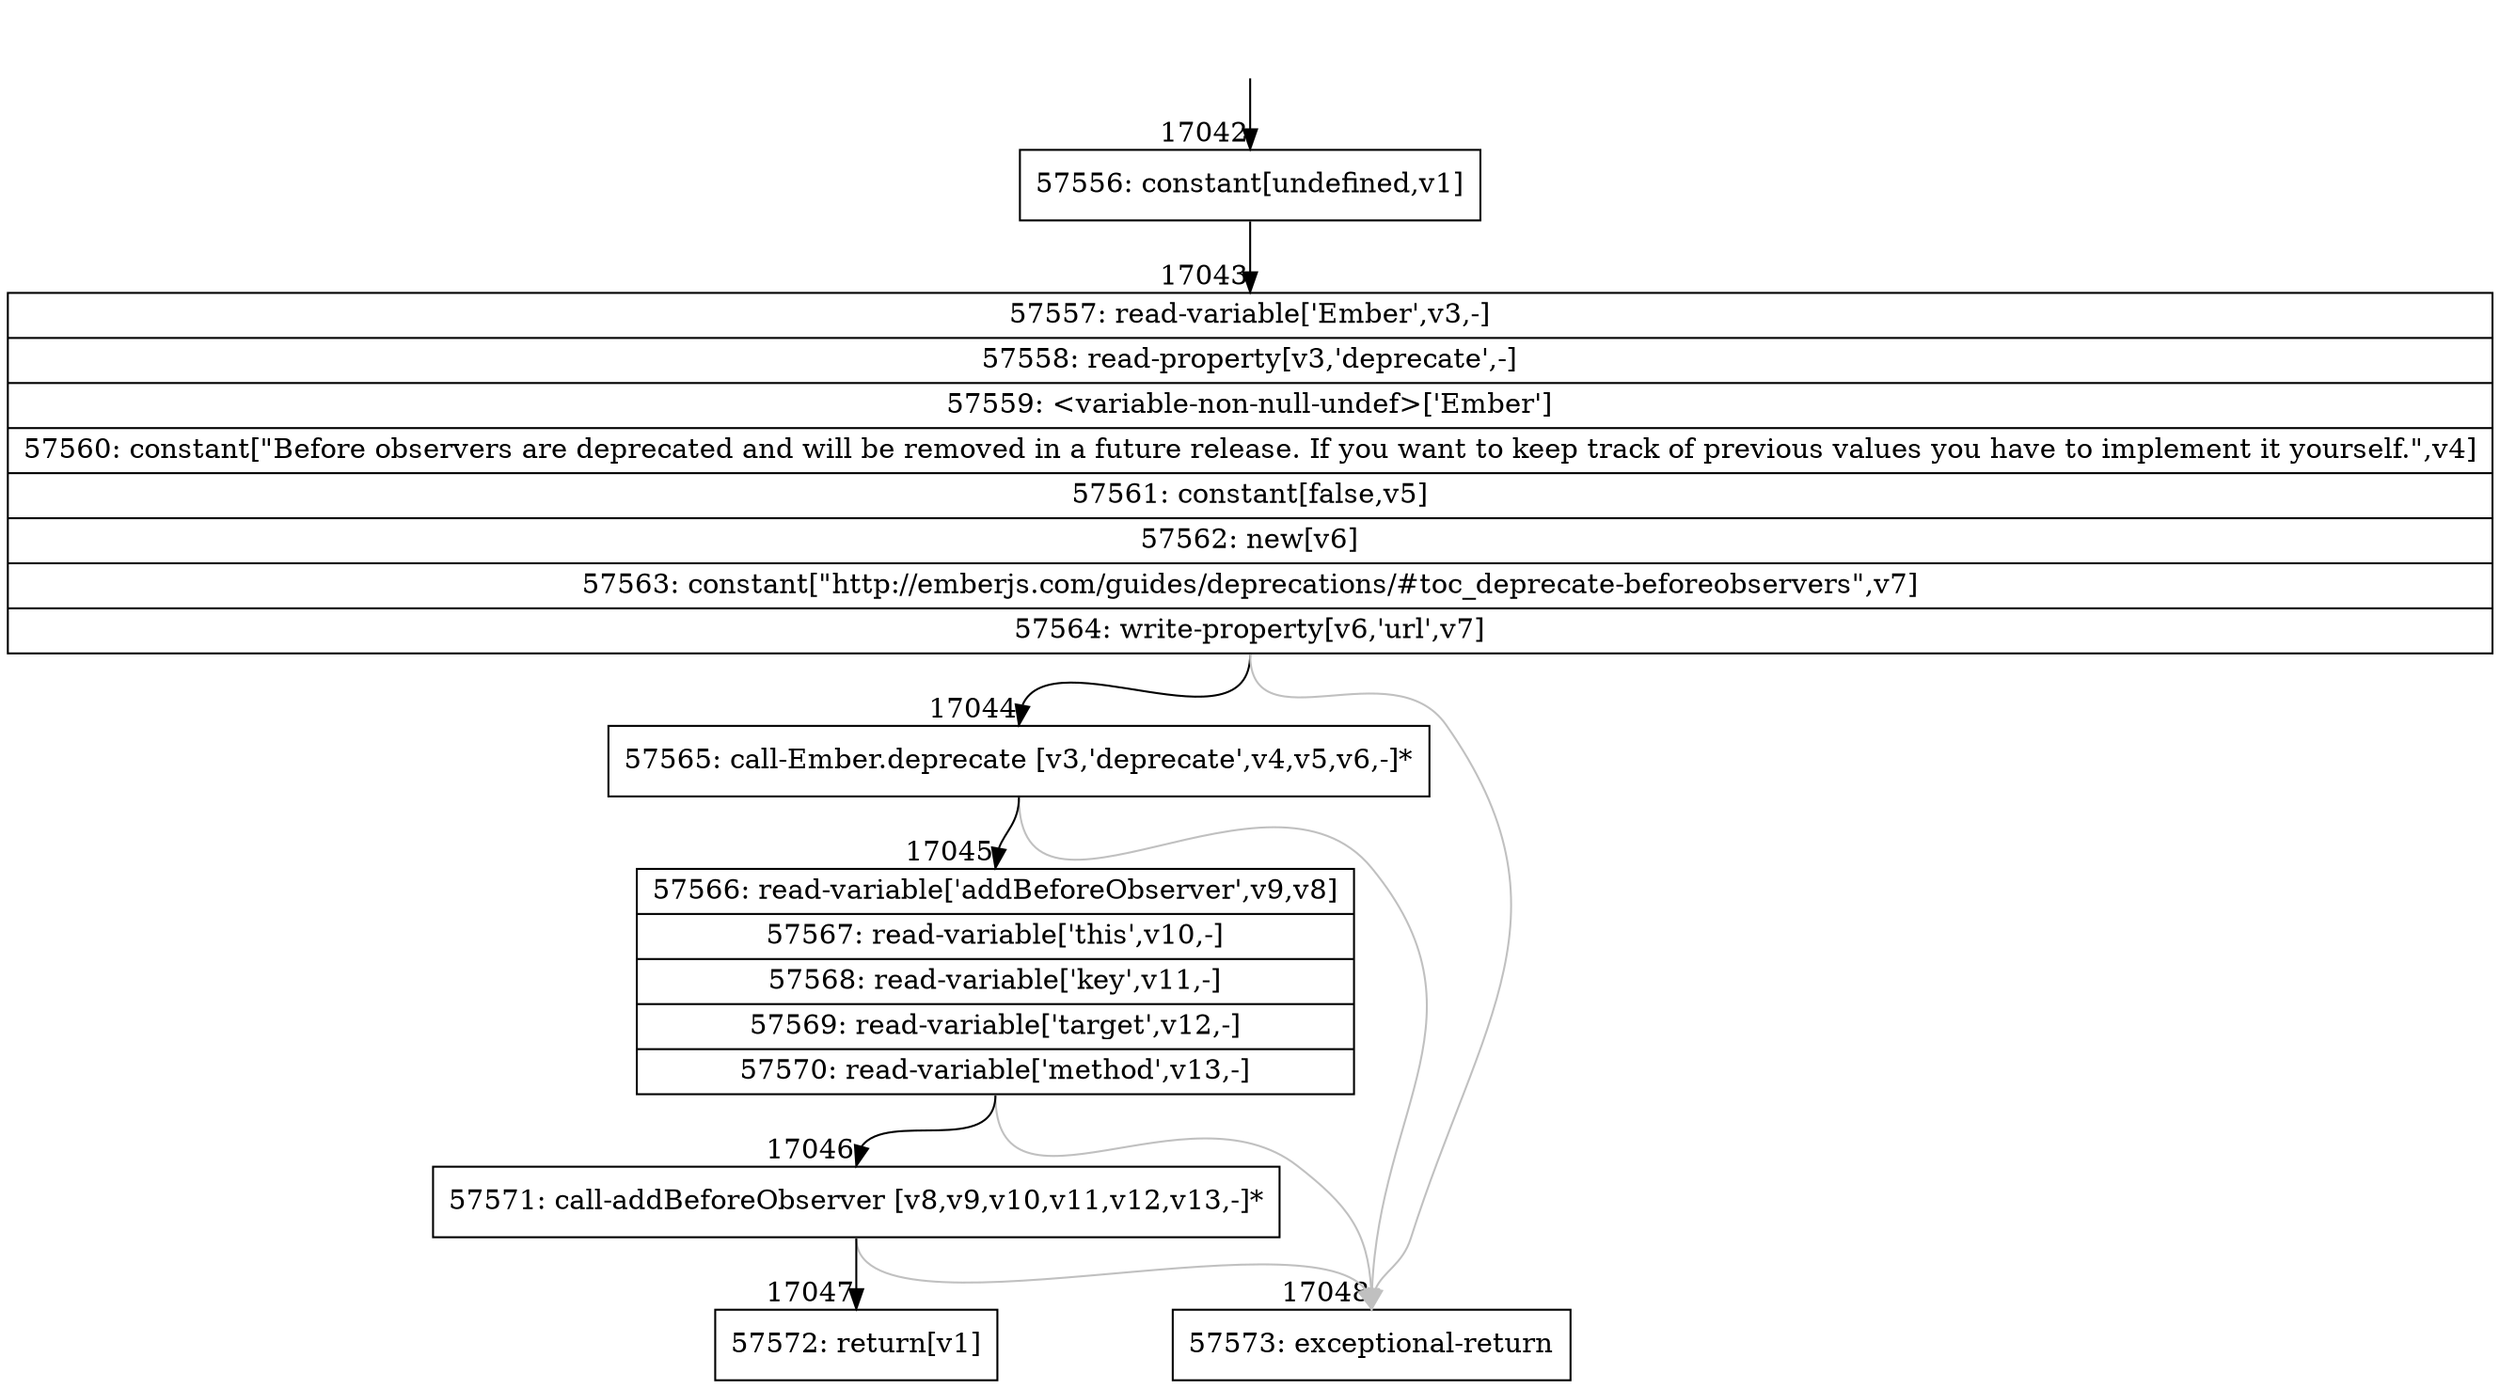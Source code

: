 digraph {
rankdir="TD"
BB_entry1463[shape=none,label=""];
BB_entry1463 -> BB17042 [tailport=s, headport=n, headlabel="    17042"]
BB17042 [shape=record label="{57556: constant[undefined,v1]}" ] 
BB17042 -> BB17043 [tailport=s, headport=n, headlabel="      17043"]
BB17043 [shape=record label="{57557: read-variable['Ember',v3,-]|57558: read-property[v3,'deprecate',-]|57559: \<variable-non-null-undef\>['Ember']|57560: constant[\"Before observers are deprecated and will be removed in a future release. If you want to keep track of previous values you have to implement it yourself.\",v4]|57561: constant[false,v5]|57562: new[v6]|57563: constant[\"http://emberjs.com/guides/deprecations/#toc_deprecate-beforeobservers\",v7]|57564: write-property[v6,'url',v7]}" ] 
BB17043 -> BB17044 [tailport=s, headport=n, headlabel="      17044"]
BB17043 -> BB17048 [tailport=s, headport=n, color=gray, headlabel="      17048"]
BB17044 [shape=record label="{57565: call-Ember.deprecate [v3,'deprecate',v4,v5,v6,-]*}" ] 
BB17044 -> BB17045 [tailport=s, headport=n, headlabel="      17045"]
BB17044 -> BB17048 [tailport=s, headport=n, color=gray]
BB17045 [shape=record label="{57566: read-variable['addBeforeObserver',v9,v8]|57567: read-variable['this',v10,-]|57568: read-variable['key',v11,-]|57569: read-variable['target',v12,-]|57570: read-variable['method',v13,-]}" ] 
BB17045 -> BB17046 [tailport=s, headport=n, headlabel="      17046"]
BB17045 -> BB17048 [tailport=s, headport=n, color=gray]
BB17046 [shape=record label="{57571: call-addBeforeObserver [v8,v9,v10,v11,v12,v13,-]*}" ] 
BB17046 -> BB17047 [tailport=s, headport=n, headlabel="      17047"]
BB17046 -> BB17048 [tailport=s, headport=n, color=gray]
BB17047 [shape=record label="{57572: return[v1]}" ] 
BB17048 [shape=record label="{57573: exceptional-return}" ] 
//#$~ 32296
}
